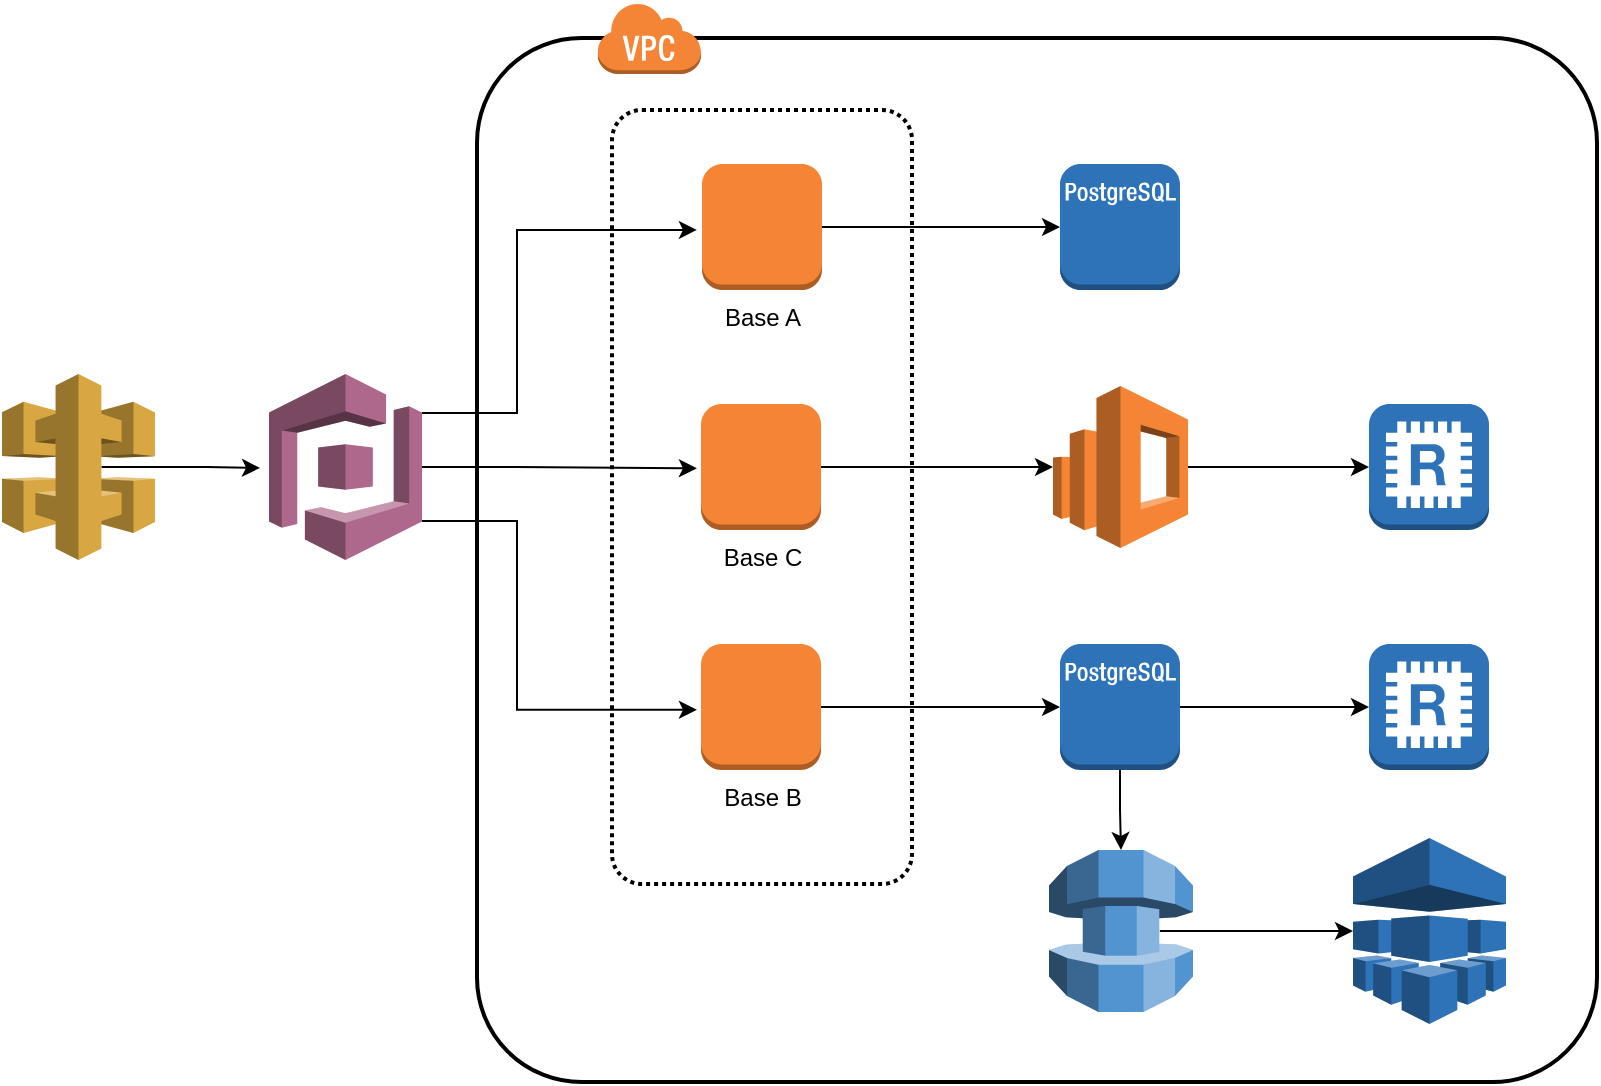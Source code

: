 <mxfile version="12.1.0" type="onedrive" pages="1"><diagram id="xmTrMsXSIadgN2DRQcRL" name="Page-1"><mxGraphModel dx="1954" dy="645" grid="1" gridSize="10" guides="1" tooltips="1" connect="1" arrows="1" fold="1" page="1" pageScale="1" pageWidth="827" pageHeight="1169" math="0" shadow="0"><root><mxCell id="0"/><mxCell id="1" parent="0"/><mxCell id="YffPKcpRgqK9lPlwHzUW-12" value="" style="rounded=1;arcSize=10;dashed=0;strokeColor=#000000;fillColor=none;gradientColor=none;strokeWidth=2;" parent="1" vertex="1"><mxGeometry x="-42.5" y="88" width="560" height="522" as="geometry"/></mxCell><mxCell id="YffPKcpRgqK9lPlwHzUW-24" value="" style="rounded=1;arcSize=10;dashed=1;strokeColor=#000000;fillColor=none;gradientColor=none;dashPattern=1 1;strokeWidth=2;" parent="1" vertex="1"><mxGeometry x="25" y="124" width="150" height="387" as="geometry"/></mxCell><mxCell id="YffPKcpRgqK9lPlwHzUW-9" value="" style="outlineConnect=0;dashed=0;verticalLabelPosition=bottom;verticalAlign=top;align=center;html=1;shape=mxgraph.aws3.postgre_sql_instance;fillColor=#2E73B8;gradientColor=none;" parent="1" vertex="1"><mxGeometry x="249" y="151" width="60" height="63" as="geometry"/></mxCell><mxCell id="YffPKcpRgqK9lPlwHzUW-13" value="" style="dashed=0;html=1;shape=mxgraph.aws3.virtual_private_cloud;fillColor=#F58536;gradientColor=none;dashed=0;" parent="1" vertex="1"><mxGeometry x="17.5" y="70" width="52" height="36" as="geometry"/></mxCell><mxCell id="YffPKcpRgqK9lPlwHzUW-21" style="edgeStyle=orthogonalEdgeStyle;rounded=0;orthogonalLoop=1;jettySize=auto;html=1;exitX=1;exitY=0.5;exitDx=0;exitDy=0;exitPerimeter=0;" parent="1" source="YffPKcpRgqK9lPlwHzUW-15" target="YffPKcpRgqK9lPlwHzUW-9" edge="1"><mxGeometry relative="1" as="geometry"/></mxCell><mxCell id="YffPKcpRgqK9lPlwHzUW-15" value="Base A&lt;br&gt;" style="outlineConnect=0;dashed=0;verticalLabelPosition=bottom;verticalAlign=top;align=center;html=1;shape=mxgraph.aws3.instance;fillColor=#F58534;gradientColor=none;" parent="1" vertex="1"><mxGeometry x="70" y="151" width="60" height="63" as="geometry"/></mxCell><mxCell id="YffPKcpRgqK9lPlwHzUW-58" style="edgeStyle=orthogonalEdgeStyle;rounded=0;orthogonalLoop=1;jettySize=auto;html=1;exitX=1;exitY=0.5;exitDx=0;exitDy=0;exitPerimeter=0;" parent="1" source="YffPKcpRgqK9lPlwHzUW-16" target="YffPKcpRgqK9lPlwHzUW-20" edge="1"><mxGeometry relative="1" as="geometry"/></mxCell><mxCell id="YffPKcpRgqK9lPlwHzUW-16" value="Base C" style="outlineConnect=0;dashed=0;verticalLabelPosition=bottom;verticalAlign=top;align=center;html=1;shape=mxgraph.aws3.instance;fillColor=#F58534;gradientColor=none;" parent="1" vertex="1"><mxGeometry x="69.5" y="271" width="60" height="63" as="geometry"/></mxCell><mxCell id="YffPKcpRgqK9lPlwHzUW-59" style="edgeStyle=orthogonalEdgeStyle;rounded=0;orthogonalLoop=1;jettySize=auto;html=1;exitX=1;exitY=0.5;exitDx=0;exitDy=0;exitPerimeter=0;entryX=0;entryY=0.5;entryDx=0;entryDy=0;entryPerimeter=0;" parent="1" source="YffPKcpRgqK9lPlwHzUW-19" target="YffPKcpRgqK9lPlwHzUW-57" edge="1"><mxGeometry relative="1" as="geometry"/></mxCell><mxCell id="YffPKcpRgqK9lPlwHzUW-19" value="Base B&lt;br&gt;" style="outlineConnect=0;dashed=0;verticalLabelPosition=bottom;verticalAlign=top;align=center;html=1;shape=mxgraph.aws3.instance;fillColor=#F58534;gradientColor=none;" parent="1" vertex="1"><mxGeometry x="69.5" y="391" width="60" height="63" as="geometry"/></mxCell><mxCell id="YffPKcpRgqK9lPlwHzUW-60" style="edgeStyle=orthogonalEdgeStyle;rounded=0;orthogonalLoop=1;jettySize=auto;html=1;exitX=1;exitY=0.5;exitDx=0;exitDy=0;exitPerimeter=0;" parent="1" source="YffPKcpRgqK9lPlwHzUW-20" target="YffPKcpRgqK9lPlwHzUW-30" edge="1"><mxGeometry relative="1" as="geometry"/></mxCell><mxCell id="YffPKcpRgqK9lPlwHzUW-20" value="" style="outlineConnect=0;dashed=0;verticalLabelPosition=bottom;verticalAlign=top;align=center;html=1;shape=mxgraph.aws3.elasticsearch_service;fillColor=#F58534;gradientColor=none;" parent="1" vertex="1"><mxGeometry x="245.5" y="262" width="67.5" height="81" as="geometry"/></mxCell><mxCell id="YffPKcpRgqK9lPlwHzUW-30" value="" style="outlineConnect=0;dashed=0;verticalLabelPosition=bottom;verticalAlign=top;align=center;html=1;shape=mxgraph.aws3.redis;fillColor=#2E73B8;gradientColor=none;" parent="1" vertex="1"><mxGeometry x="403.5" y="271" width="60" height="63" as="geometry"/></mxCell><mxCell id="YffPKcpRgqK9lPlwHzUW-32" value="" style="outlineConnect=0;dashed=0;verticalLabelPosition=bottom;verticalAlign=top;align=center;html=1;shape=mxgraph.aws3.redis;fillColor=#2E73B8;gradientColor=none;" parent="1" vertex="1"><mxGeometry x="403.5" y="391" width="60" height="63" as="geometry"/></mxCell><mxCell id="YffPKcpRgqK9lPlwHzUW-66" style="edgeStyle=orthogonalEdgeStyle;rounded=0;orthogonalLoop=1;jettySize=auto;html=1;exitX=0.77;exitY=0.5;exitDx=0;exitDy=0;exitPerimeter=0;entryX=0;entryY=0.5;entryDx=0;entryDy=0;entryPerimeter=0;" parent="1" source="YffPKcpRgqK9lPlwHzUW-34" target="YffPKcpRgqK9lPlwHzUW-36" edge="1"><mxGeometry relative="1" as="geometry"/></mxCell><mxCell id="YffPKcpRgqK9lPlwHzUW-34" value="" style="outlineConnect=0;dashed=0;verticalLabelPosition=bottom;verticalAlign=top;align=center;html=1;shape=mxgraph.aws3.database_migration_service;fillColor=#5294CF;gradientColor=none;" parent="1" vertex="1"><mxGeometry x="243.5" y="494" width="72" height="81" as="geometry"/></mxCell><mxCell id="YffPKcpRgqK9lPlwHzUW-36" value="" style="outlineConnect=0;dashed=0;verticalLabelPosition=bottom;verticalAlign=top;align=center;html=1;shape=mxgraph.aws3.machine_learning;fillColor=#2E73B8;gradientColor=none;" parent="1" vertex="1"><mxGeometry x="395.5" y="488" width="76.5" height="93" as="geometry"/></mxCell><mxCell id="YffPKcpRgqK9lPlwHzUW-42" style="edgeStyle=orthogonalEdgeStyle;rounded=0;orthogonalLoop=1;jettySize=auto;html=1;exitX=0.65;exitY=0.5;exitDx=0;exitDy=0;exitPerimeter=0;" parent="1" source="YffPKcpRgqK9lPlwHzUW-38" edge="1"><mxGeometry relative="1" as="geometry"><mxPoint x="-151" y="303" as="targetPoint"/><Array as="points"><mxPoint x="-177.5" y="303"/></Array></mxGeometry></mxCell><mxCell id="YffPKcpRgqK9lPlwHzUW-38" value="" style="outlineConnect=0;dashed=0;verticalLabelPosition=bottom;verticalAlign=top;align=center;html=1;shape=mxgraph.aws3.api_gateway;fillColor=#D9A741;gradientColor=none;" parent="1" vertex="1"><mxGeometry x="-280" y="256" width="76.5" height="93" as="geometry"/></mxCell><mxCell id="YffPKcpRgqK9lPlwHzUW-45" style="edgeStyle=orthogonalEdgeStyle;rounded=0;orthogonalLoop=1;jettySize=auto;html=1;exitX=1;exitY=0.79;exitDx=0;exitDy=0;exitPerimeter=0;entryX=0.283;entryY=0.775;entryDx=0;entryDy=0;entryPerimeter=0;" parent="1" source="YffPKcpRgqK9lPlwHzUW-39" target="YffPKcpRgqK9lPlwHzUW-24" edge="1"><mxGeometry relative="1" as="geometry"/></mxCell><mxCell id="YffPKcpRgqK9lPlwHzUW-46" style="edgeStyle=orthogonalEdgeStyle;rounded=0;orthogonalLoop=1;jettySize=auto;html=1;exitX=1;exitY=0.21;exitDx=0;exitDy=0;exitPerimeter=0;entryX=0.283;entryY=0.155;entryDx=0;entryDy=0;entryPerimeter=0;" parent="1" source="YffPKcpRgqK9lPlwHzUW-39" target="YffPKcpRgqK9lPlwHzUW-24" edge="1"><mxGeometry relative="1" as="geometry"/></mxCell><mxCell id="YffPKcpRgqK9lPlwHzUW-47" style="edgeStyle=orthogonalEdgeStyle;rounded=0;orthogonalLoop=1;jettySize=auto;html=1;exitX=1;exitY=0.5;exitDx=0;exitDy=0;exitPerimeter=0;entryX=0.283;entryY=0.463;entryDx=0;entryDy=0;entryPerimeter=0;" parent="1" source="YffPKcpRgqK9lPlwHzUW-39" target="YffPKcpRgqK9lPlwHzUW-24" edge="1"><mxGeometry relative="1" as="geometry"><Array as="points"><mxPoint x="-22.5" y="302"/></Array></mxGeometry></mxCell><mxCell id="YffPKcpRgqK9lPlwHzUW-39" value="" style="outlineConnect=0;dashed=0;verticalLabelPosition=bottom;verticalAlign=top;align=center;html=1;shape=mxgraph.aws3.cognito;fillColor=#AD688B;gradientColor=none;" parent="1" vertex="1"><mxGeometry x="-146.5" y="256" width="76.5" height="93" as="geometry"/></mxCell><mxCell id="YffPKcpRgqK9lPlwHzUW-64" style="edgeStyle=orthogonalEdgeStyle;rounded=0;orthogonalLoop=1;jettySize=auto;html=1;exitX=1;exitY=0.5;exitDx=0;exitDy=0;exitPerimeter=0;entryX=0;entryY=0.5;entryDx=0;entryDy=0;entryPerimeter=0;" parent="1" source="YffPKcpRgqK9lPlwHzUW-57" target="YffPKcpRgqK9lPlwHzUW-32" edge="1"><mxGeometry relative="1" as="geometry"/></mxCell><mxCell id="YffPKcpRgqK9lPlwHzUW-65" style="edgeStyle=orthogonalEdgeStyle;rounded=0;orthogonalLoop=1;jettySize=auto;html=1;entryX=0.5;entryY=0;entryDx=0;entryDy=0;entryPerimeter=0;" parent="1" source="YffPKcpRgqK9lPlwHzUW-57" target="YffPKcpRgqK9lPlwHzUW-34" edge="1"><mxGeometry relative="1" as="geometry"/></mxCell><mxCell id="YffPKcpRgqK9lPlwHzUW-57" value="" style="outlineConnect=0;dashed=0;verticalLabelPosition=bottom;verticalAlign=top;align=center;html=1;shape=mxgraph.aws3.postgre_sql_instance;fillColor=#2E73B8;gradientColor=none;" parent="1" vertex="1"><mxGeometry x="249" y="391" width="60" height="63" as="geometry"/></mxCell></root></mxGraphModel></diagram></mxfile>